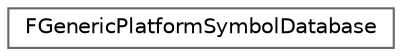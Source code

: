 digraph "Graphical Class Hierarchy"
{
 // INTERACTIVE_SVG=YES
 // LATEX_PDF_SIZE
  bgcolor="transparent";
  edge [fontname=Helvetica,fontsize=10,labelfontname=Helvetica,labelfontsize=10];
  node [fontname=Helvetica,fontsize=10,shape=box,height=0.2,width=0.4];
  rankdir="LR";
  Node0 [id="Node000000",label="FGenericPlatformSymbolDatabase",height=0.2,width=0.4,color="grey40", fillcolor="white", style="filled",URL="$db/d88/structFGenericPlatformSymbolDatabase.html",tooltip="Container for debug symbols corresponding to a single binary file."];
}
